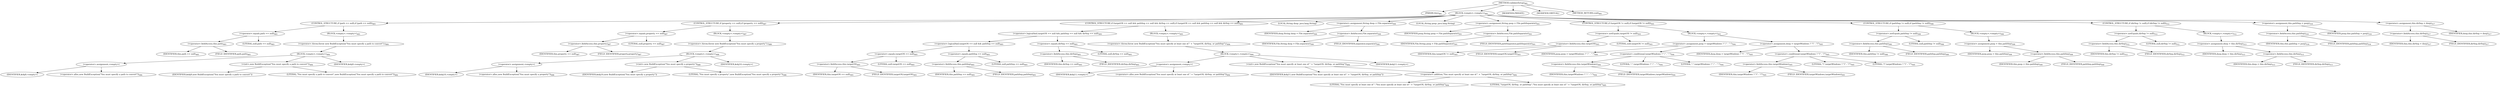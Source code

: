 digraph "validateSetup" {  
"820" [label = <(METHOD,validateSetup)<SUB>481</SUB>> ]
"821" [label = <(PARAM,this)<SUB>481</SUB>> ]
"822" [label = <(BLOCK,&lt;empty&gt;,&lt;empty&gt;)<SUB>481</SUB>> ]
"823" [label = <(CONTROL_STRUCTURE,if (path == null),if (path == null))<SUB>483</SUB>> ]
"824" [label = <(&lt;operator&gt;.equals,path == null)<SUB>483</SUB>> ]
"825" [label = <(&lt;operator&gt;.fieldAccess,this.path)<SUB>483</SUB>> ]
"826" [label = <(IDENTIFIER,this,path == null)<SUB>483</SUB>> ]
"827" [label = <(FIELD_IDENTIFIER,path,path)<SUB>483</SUB>> ]
"828" [label = <(LITERAL,null,path == null)<SUB>483</SUB>> ]
"829" [label = <(BLOCK,&lt;empty&gt;,&lt;empty&gt;)<SUB>483</SUB>> ]
"830" [label = <(&lt;operator&gt;.throw,throw new BuildException(&quot;You must specify a path to convert&quot;);)<SUB>484</SUB>> ]
"831" [label = <(BLOCK,&lt;empty&gt;,&lt;empty&gt;)<SUB>484</SUB>> ]
"832" [label = <(&lt;operator&gt;.assignment,&lt;empty&gt;)> ]
"833" [label = <(IDENTIFIER,$obj9,&lt;empty&gt;)> ]
"834" [label = <(&lt;operator&gt;.alloc,new BuildException(&quot;You must specify a path to convert&quot;))<SUB>484</SUB>> ]
"835" [label = <(&lt;init&gt;,new BuildException(&quot;You must specify a path to convert&quot;))<SUB>484</SUB>> ]
"836" [label = <(IDENTIFIER,$obj9,new BuildException(&quot;You must specify a path to convert&quot;))> ]
"837" [label = <(LITERAL,&quot;You must specify a path to convert&quot;,new BuildException(&quot;You must specify a path to convert&quot;))<SUB>484</SUB>> ]
"838" [label = <(IDENTIFIER,$obj9,&lt;empty&gt;)> ]
"839" [label = <(CONTROL_STRUCTURE,if (property == null),if (property == null))<SUB>487</SUB>> ]
"840" [label = <(&lt;operator&gt;.equals,property == null)<SUB>487</SUB>> ]
"841" [label = <(&lt;operator&gt;.fieldAccess,this.property)<SUB>487</SUB>> ]
"842" [label = <(IDENTIFIER,this,property == null)<SUB>487</SUB>> ]
"843" [label = <(FIELD_IDENTIFIER,property,property)<SUB>487</SUB>> ]
"844" [label = <(LITERAL,null,property == null)<SUB>487</SUB>> ]
"845" [label = <(BLOCK,&lt;empty&gt;,&lt;empty&gt;)<SUB>487</SUB>> ]
"846" [label = <(&lt;operator&gt;.throw,throw new BuildException(&quot;You must specify a property&quot;);)<SUB>488</SUB>> ]
"847" [label = <(BLOCK,&lt;empty&gt;,&lt;empty&gt;)<SUB>488</SUB>> ]
"848" [label = <(&lt;operator&gt;.assignment,&lt;empty&gt;)> ]
"849" [label = <(IDENTIFIER,$obj10,&lt;empty&gt;)> ]
"850" [label = <(&lt;operator&gt;.alloc,new BuildException(&quot;You must specify a property&quot;))<SUB>488</SUB>> ]
"851" [label = <(&lt;init&gt;,new BuildException(&quot;You must specify a property&quot;))<SUB>488</SUB>> ]
"852" [label = <(IDENTIFIER,$obj10,new BuildException(&quot;You must specify a property&quot;))> ]
"853" [label = <(LITERAL,&quot;You must specify a property&quot;,new BuildException(&quot;You must specify a property&quot;))<SUB>488</SUB>> ]
"854" [label = <(IDENTIFIER,$obj10,&lt;empty&gt;)> ]
"855" [label = <(CONTROL_STRUCTURE,if (targetOS == null &amp;&amp; pathSep == null &amp;&amp; dirSep == null),if (targetOS == null &amp;&amp; pathSep == null &amp;&amp; dirSep == null))<SUB>493</SUB>> ]
"856" [label = <(&lt;operator&gt;.logicalAnd,targetOS == null &amp;&amp; pathSep == null &amp;&amp; dirSep == null)<SUB>493</SUB>> ]
"857" [label = <(&lt;operator&gt;.logicalAnd,targetOS == null &amp;&amp; pathSep == null)<SUB>493</SUB>> ]
"858" [label = <(&lt;operator&gt;.equals,targetOS == null)<SUB>493</SUB>> ]
"859" [label = <(&lt;operator&gt;.fieldAccess,this.targetOS)<SUB>493</SUB>> ]
"860" [label = <(IDENTIFIER,this,targetOS == null)<SUB>493</SUB>> ]
"861" [label = <(FIELD_IDENTIFIER,targetOS,targetOS)<SUB>493</SUB>> ]
"862" [label = <(LITERAL,null,targetOS == null)<SUB>493</SUB>> ]
"863" [label = <(&lt;operator&gt;.equals,pathSep == null)<SUB>493</SUB>> ]
"864" [label = <(&lt;operator&gt;.fieldAccess,this.pathSep)<SUB>493</SUB>> ]
"865" [label = <(IDENTIFIER,this,pathSep == null)<SUB>493</SUB>> ]
"866" [label = <(FIELD_IDENTIFIER,pathSep,pathSep)<SUB>493</SUB>> ]
"867" [label = <(LITERAL,null,pathSep == null)<SUB>493</SUB>> ]
"868" [label = <(&lt;operator&gt;.equals,dirSep == null)<SUB>493</SUB>> ]
"869" [label = <(&lt;operator&gt;.fieldAccess,this.dirSep)<SUB>493</SUB>> ]
"870" [label = <(IDENTIFIER,this,dirSep == null)<SUB>493</SUB>> ]
"871" [label = <(FIELD_IDENTIFIER,dirSep,dirSep)<SUB>493</SUB>> ]
"872" [label = <(LITERAL,null,dirSep == null)<SUB>493</SUB>> ]
"873" [label = <(BLOCK,&lt;empty&gt;,&lt;empty&gt;)<SUB>493</SUB>> ]
"874" [label = <(&lt;operator&gt;.throw,throw new BuildException(&quot;You must specify at least one of &quot; + &quot;targetOS, dirSep, or pathSep&quot;);)<SUB>494</SUB>> ]
"875" [label = <(BLOCK,&lt;empty&gt;,&lt;empty&gt;)<SUB>494</SUB>> ]
"876" [label = <(&lt;operator&gt;.assignment,&lt;empty&gt;)> ]
"877" [label = <(IDENTIFIER,$obj11,&lt;empty&gt;)> ]
"878" [label = <(&lt;operator&gt;.alloc,new BuildException(&quot;You must specify at least one of &quot; + &quot;targetOS, dirSep, or pathSep&quot;))<SUB>494</SUB>> ]
"879" [label = <(&lt;init&gt;,new BuildException(&quot;You must specify at least one of &quot; + &quot;targetOS, dirSep, or pathSep&quot;))<SUB>494</SUB>> ]
"880" [label = <(IDENTIFIER,$obj11,new BuildException(&quot;You must specify at least one of &quot; + &quot;targetOS, dirSep, or pathSep&quot;))> ]
"881" [label = <(&lt;operator&gt;.addition,&quot;You must specify at least one of &quot; + &quot;targetOS, dirSep, or pathSep&quot;)<SUB>494</SUB>> ]
"882" [label = <(LITERAL,&quot;You must specify at least one of &quot;,&quot;You must specify at least one of &quot; + &quot;targetOS, dirSep, or pathSep&quot;)<SUB>494</SUB>> ]
"883" [label = <(LITERAL,&quot;targetOS, dirSep, or pathSep&quot;,&quot;You must specify at least one of &quot; + &quot;targetOS, dirSep, or pathSep&quot;)<SUB>495</SUB>> ]
"884" [label = <(IDENTIFIER,$obj11,&lt;empty&gt;)> ]
"885" [label = <(LOCAL,String dsep: java.lang.String)> ]
"886" [label = <(&lt;operator&gt;.assignment,String dsep = File.separator)<SUB>500</SUB>> ]
"887" [label = <(IDENTIFIER,dsep,String dsep = File.separator)<SUB>500</SUB>> ]
"888" [label = <(&lt;operator&gt;.fieldAccess,File.separator)<SUB>500</SUB>> ]
"889" [label = <(IDENTIFIER,File,String dsep = File.separator)<SUB>500</SUB>> ]
"890" [label = <(FIELD_IDENTIFIER,separator,separator)<SUB>500</SUB>> ]
"891" [label = <(LOCAL,String psep: java.lang.String)> ]
"892" [label = <(&lt;operator&gt;.assignment,String psep = File.pathSeparator)<SUB>501</SUB>> ]
"893" [label = <(IDENTIFIER,psep,String psep = File.pathSeparator)<SUB>501</SUB>> ]
"894" [label = <(&lt;operator&gt;.fieldAccess,File.pathSeparator)<SUB>501</SUB>> ]
"895" [label = <(IDENTIFIER,File,String psep = File.pathSeparator)<SUB>501</SUB>> ]
"896" [label = <(FIELD_IDENTIFIER,pathSeparator,pathSeparator)<SUB>501</SUB>> ]
"897" [label = <(CONTROL_STRUCTURE,if (targetOS != null),if (targetOS != null))<SUB>503</SUB>> ]
"898" [label = <(&lt;operator&gt;.notEquals,targetOS != null)<SUB>503</SUB>> ]
"899" [label = <(&lt;operator&gt;.fieldAccess,this.targetOS)<SUB>503</SUB>> ]
"900" [label = <(IDENTIFIER,this,targetOS != null)<SUB>503</SUB>> ]
"901" [label = <(FIELD_IDENTIFIER,targetOS,targetOS)<SUB>503</SUB>> ]
"902" [label = <(LITERAL,null,targetOS != null)<SUB>503</SUB>> ]
"903" [label = <(BLOCK,&lt;empty&gt;,&lt;empty&gt;)<SUB>503</SUB>> ]
"904" [label = <(&lt;operator&gt;.assignment,psep = targetWindows ? &quot;;&quot; : &quot;:&quot;)<SUB>504</SUB>> ]
"905" [label = <(IDENTIFIER,psep,psep = targetWindows ? &quot;;&quot; : &quot;:&quot;)<SUB>504</SUB>> ]
"906" [label = <(&lt;operator&gt;.conditional,targetWindows ? &quot;;&quot; : &quot;:&quot;)<SUB>504</SUB>> ]
"907" [label = <(&lt;operator&gt;.fieldAccess,this.targetWindows)<SUB>504</SUB>> ]
"908" [label = <(IDENTIFIER,this,targetWindows ? &quot;;&quot; : &quot;:&quot;)<SUB>504</SUB>> ]
"909" [label = <(FIELD_IDENTIFIER,targetWindows,targetWindows)<SUB>504</SUB>> ]
"910" [label = <(LITERAL,&quot;;&quot;,targetWindows ? &quot;;&quot; : &quot;:&quot;)<SUB>504</SUB>> ]
"911" [label = <(LITERAL,&quot;:&quot;,targetWindows ? &quot;;&quot; : &quot;:&quot;)<SUB>504</SUB>> ]
"912" [label = <(&lt;operator&gt;.assignment,dsep = targetWindows ? &quot;\\&quot; : &quot;/&quot;)<SUB>505</SUB>> ]
"913" [label = <(IDENTIFIER,dsep,dsep = targetWindows ? &quot;\\&quot; : &quot;/&quot;)<SUB>505</SUB>> ]
"914" [label = <(&lt;operator&gt;.conditional,targetWindows ? &quot;\\&quot; : &quot;/&quot;)<SUB>505</SUB>> ]
"915" [label = <(&lt;operator&gt;.fieldAccess,this.targetWindows)<SUB>505</SUB>> ]
"916" [label = <(IDENTIFIER,this,targetWindows ? &quot;\\&quot; : &quot;/&quot;)<SUB>505</SUB>> ]
"917" [label = <(FIELD_IDENTIFIER,targetWindows,targetWindows)<SUB>505</SUB>> ]
"918" [label = <(LITERAL,&quot;\\&quot;,targetWindows ? &quot;\\&quot; : &quot;/&quot;)<SUB>505</SUB>> ]
"919" [label = <(LITERAL,&quot;/&quot;,targetWindows ? &quot;\\&quot; : &quot;/&quot;)<SUB>505</SUB>> ]
"920" [label = <(CONTROL_STRUCTURE,if (pathSep != null),if (pathSep != null))<SUB>508</SUB>> ]
"921" [label = <(&lt;operator&gt;.notEquals,pathSep != null)<SUB>508</SUB>> ]
"922" [label = <(&lt;operator&gt;.fieldAccess,this.pathSep)<SUB>508</SUB>> ]
"923" [label = <(IDENTIFIER,this,pathSep != null)<SUB>508</SUB>> ]
"924" [label = <(FIELD_IDENTIFIER,pathSep,pathSep)<SUB>508</SUB>> ]
"925" [label = <(LITERAL,null,pathSep != null)<SUB>508</SUB>> ]
"926" [label = <(BLOCK,&lt;empty&gt;,&lt;empty&gt;)<SUB>508</SUB>> ]
"927" [label = <(&lt;operator&gt;.assignment,psep = this.pathSep)<SUB>509</SUB>> ]
"928" [label = <(IDENTIFIER,psep,psep = this.pathSep)<SUB>509</SUB>> ]
"929" [label = <(&lt;operator&gt;.fieldAccess,this.pathSep)<SUB>509</SUB>> ]
"930" [label = <(IDENTIFIER,this,psep = this.pathSep)<SUB>509</SUB>> ]
"931" [label = <(FIELD_IDENTIFIER,pathSep,pathSep)<SUB>509</SUB>> ]
"932" [label = <(CONTROL_STRUCTURE,if (dirSep != null),if (dirSep != null))<SUB>512</SUB>> ]
"933" [label = <(&lt;operator&gt;.notEquals,dirSep != null)<SUB>512</SUB>> ]
"934" [label = <(&lt;operator&gt;.fieldAccess,this.dirSep)<SUB>512</SUB>> ]
"935" [label = <(IDENTIFIER,this,dirSep != null)<SUB>512</SUB>> ]
"936" [label = <(FIELD_IDENTIFIER,dirSep,dirSep)<SUB>512</SUB>> ]
"937" [label = <(LITERAL,null,dirSep != null)<SUB>512</SUB>> ]
"938" [label = <(BLOCK,&lt;empty&gt;,&lt;empty&gt;)<SUB>512</SUB>> ]
"939" [label = <(&lt;operator&gt;.assignment,dsep = this.dirSep)<SUB>513</SUB>> ]
"940" [label = <(IDENTIFIER,dsep,dsep = this.dirSep)<SUB>513</SUB>> ]
"941" [label = <(&lt;operator&gt;.fieldAccess,this.dirSep)<SUB>513</SUB>> ]
"942" [label = <(IDENTIFIER,this,dsep = this.dirSep)<SUB>513</SUB>> ]
"943" [label = <(FIELD_IDENTIFIER,dirSep,dirSep)<SUB>513</SUB>> ]
"944" [label = <(&lt;operator&gt;.assignment,this.pathSep = psep)<SUB>516</SUB>> ]
"945" [label = <(&lt;operator&gt;.fieldAccess,this.pathSep)<SUB>516</SUB>> ]
"946" [label = <(IDENTIFIER,this,this.pathSep = psep)<SUB>516</SUB>> ]
"947" [label = <(FIELD_IDENTIFIER,pathSep,pathSep)<SUB>516</SUB>> ]
"948" [label = <(IDENTIFIER,psep,this.pathSep = psep)<SUB>516</SUB>> ]
"949" [label = <(&lt;operator&gt;.assignment,this.dirSep = dsep)<SUB>517</SUB>> ]
"950" [label = <(&lt;operator&gt;.fieldAccess,this.dirSep)<SUB>517</SUB>> ]
"951" [label = <(IDENTIFIER,this,this.dirSep = dsep)<SUB>517</SUB>> ]
"952" [label = <(FIELD_IDENTIFIER,dirSep,dirSep)<SUB>517</SUB>> ]
"953" [label = <(IDENTIFIER,dsep,this.dirSep = dsep)<SUB>517</SUB>> ]
"954" [label = <(MODIFIER,PRIVATE)> ]
"955" [label = <(MODIFIER,VIRTUAL)> ]
"956" [label = <(METHOD_RETURN,void)<SUB>481</SUB>> ]
  "820" -> "821" 
  "820" -> "822" 
  "820" -> "954" 
  "820" -> "955" 
  "820" -> "956" 
  "822" -> "823" 
  "822" -> "839" 
  "822" -> "855" 
  "822" -> "885" 
  "822" -> "886" 
  "822" -> "891" 
  "822" -> "892" 
  "822" -> "897" 
  "822" -> "920" 
  "822" -> "932" 
  "822" -> "944" 
  "822" -> "949" 
  "823" -> "824" 
  "823" -> "829" 
  "824" -> "825" 
  "824" -> "828" 
  "825" -> "826" 
  "825" -> "827" 
  "829" -> "830" 
  "830" -> "831" 
  "831" -> "832" 
  "831" -> "835" 
  "831" -> "838" 
  "832" -> "833" 
  "832" -> "834" 
  "835" -> "836" 
  "835" -> "837" 
  "839" -> "840" 
  "839" -> "845" 
  "840" -> "841" 
  "840" -> "844" 
  "841" -> "842" 
  "841" -> "843" 
  "845" -> "846" 
  "846" -> "847" 
  "847" -> "848" 
  "847" -> "851" 
  "847" -> "854" 
  "848" -> "849" 
  "848" -> "850" 
  "851" -> "852" 
  "851" -> "853" 
  "855" -> "856" 
  "855" -> "873" 
  "856" -> "857" 
  "856" -> "868" 
  "857" -> "858" 
  "857" -> "863" 
  "858" -> "859" 
  "858" -> "862" 
  "859" -> "860" 
  "859" -> "861" 
  "863" -> "864" 
  "863" -> "867" 
  "864" -> "865" 
  "864" -> "866" 
  "868" -> "869" 
  "868" -> "872" 
  "869" -> "870" 
  "869" -> "871" 
  "873" -> "874" 
  "874" -> "875" 
  "875" -> "876" 
  "875" -> "879" 
  "875" -> "884" 
  "876" -> "877" 
  "876" -> "878" 
  "879" -> "880" 
  "879" -> "881" 
  "881" -> "882" 
  "881" -> "883" 
  "886" -> "887" 
  "886" -> "888" 
  "888" -> "889" 
  "888" -> "890" 
  "892" -> "893" 
  "892" -> "894" 
  "894" -> "895" 
  "894" -> "896" 
  "897" -> "898" 
  "897" -> "903" 
  "898" -> "899" 
  "898" -> "902" 
  "899" -> "900" 
  "899" -> "901" 
  "903" -> "904" 
  "903" -> "912" 
  "904" -> "905" 
  "904" -> "906" 
  "906" -> "907" 
  "906" -> "910" 
  "906" -> "911" 
  "907" -> "908" 
  "907" -> "909" 
  "912" -> "913" 
  "912" -> "914" 
  "914" -> "915" 
  "914" -> "918" 
  "914" -> "919" 
  "915" -> "916" 
  "915" -> "917" 
  "920" -> "921" 
  "920" -> "926" 
  "921" -> "922" 
  "921" -> "925" 
  "922" -> "923" 
  "922" -> "924" 
  "926" -> "927" 
  "927" -> "928" 
  "927" -> "929" 
  "929" -> "930" 
  "929" -> "931" 
  "932" -> "933" 
  "932" -> "938" 
  "933" -> "934" 
  "933" -> "937" 
  "934" -> "935" 
  "934" -> "936" 
  "938" -> "939" 
  "939" -> "940" 
  "939" -> "941" 
  "941" -> "942" 
  "941" -> "943" 
  "944" -> "945" 
  "944" -> "948" 
  "945" -> "946" 
  "945" -> "947" 
  "949" -> "950" 
  "949" -> "953" 
  "950" -> "951" 
  "950" -> "952" 
}
